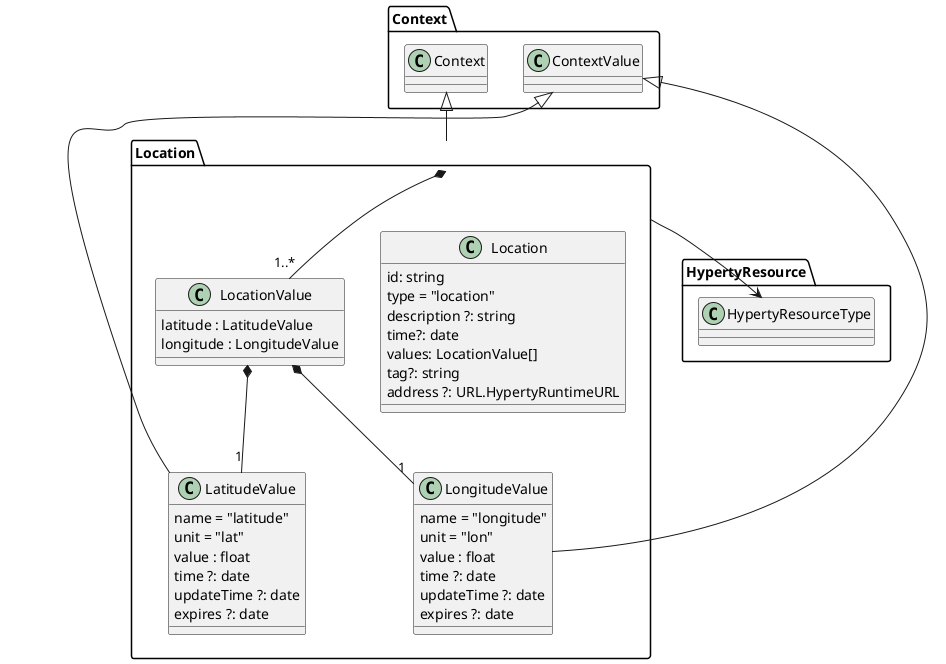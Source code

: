 @startuml "location.png"

Package Location {

class Location {
  id: string
  type = "location"
  description ?: string
  time?: date
  values: LocationValue[]
  tag?: string
  address ?: URL.HypertyRuntimeURL
}

class LocationValue {
 latitude : LatitudeValue
 longitude : LongitudeValue
 }

class LatitudeValue {
  name = "latitude"
  unit = "lat"
  value : float
  time ?: date
  updateTime ?: date
  expires ?: date
}

class LongitudeValue {
  name = "longitude"
  unit = "lon"
  value : float
  time ?: date
  updateTime ?: date
  expires ?: date
}


}

Location *-- "1..*" LocationValue
LocationValue *-- "1" LongitudeValue
LocationValue *-- "1" LatitudeValue

Location -up-|> Context.Context
LatitudeValue -up-|> Context.ContextValue
LongitudeValue -up-|> Context.ContextValue
Location --> HypertyResource.HypertyResourceType


@enduml
